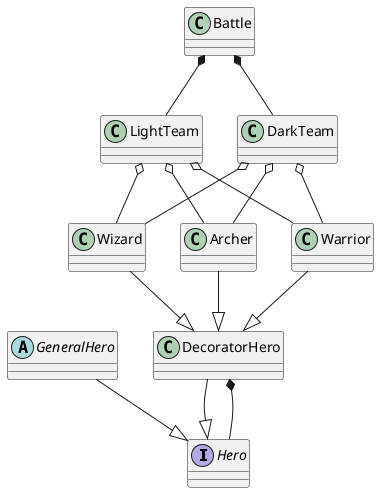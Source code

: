 @startuml
'https://plantuml.com/class-diagram

interface Hero
abstract class GeneralHero
class DecoratorHero
class Wizard
class Archer
class Warrior
class LightTeam
class DarkTeam
class Battle

GeneralHero --|> Hero
DecoratorHero --|> Hero
DecoratorHero *-- Hero
Wizard --|> DecoratorHero
Archer --|> DecoratorHero
Warrior --|> DecoratorHero
DarkTeam o-- Wizard
DarkTeam o-- Archer
DarkTeam o-- Warrior
LightTeam o-- Wizard
LightTeam o-- Archer
LightTeam o-- Warrior
Battle *-- DarkTeam
Battle *-- LightTeam


@enduml